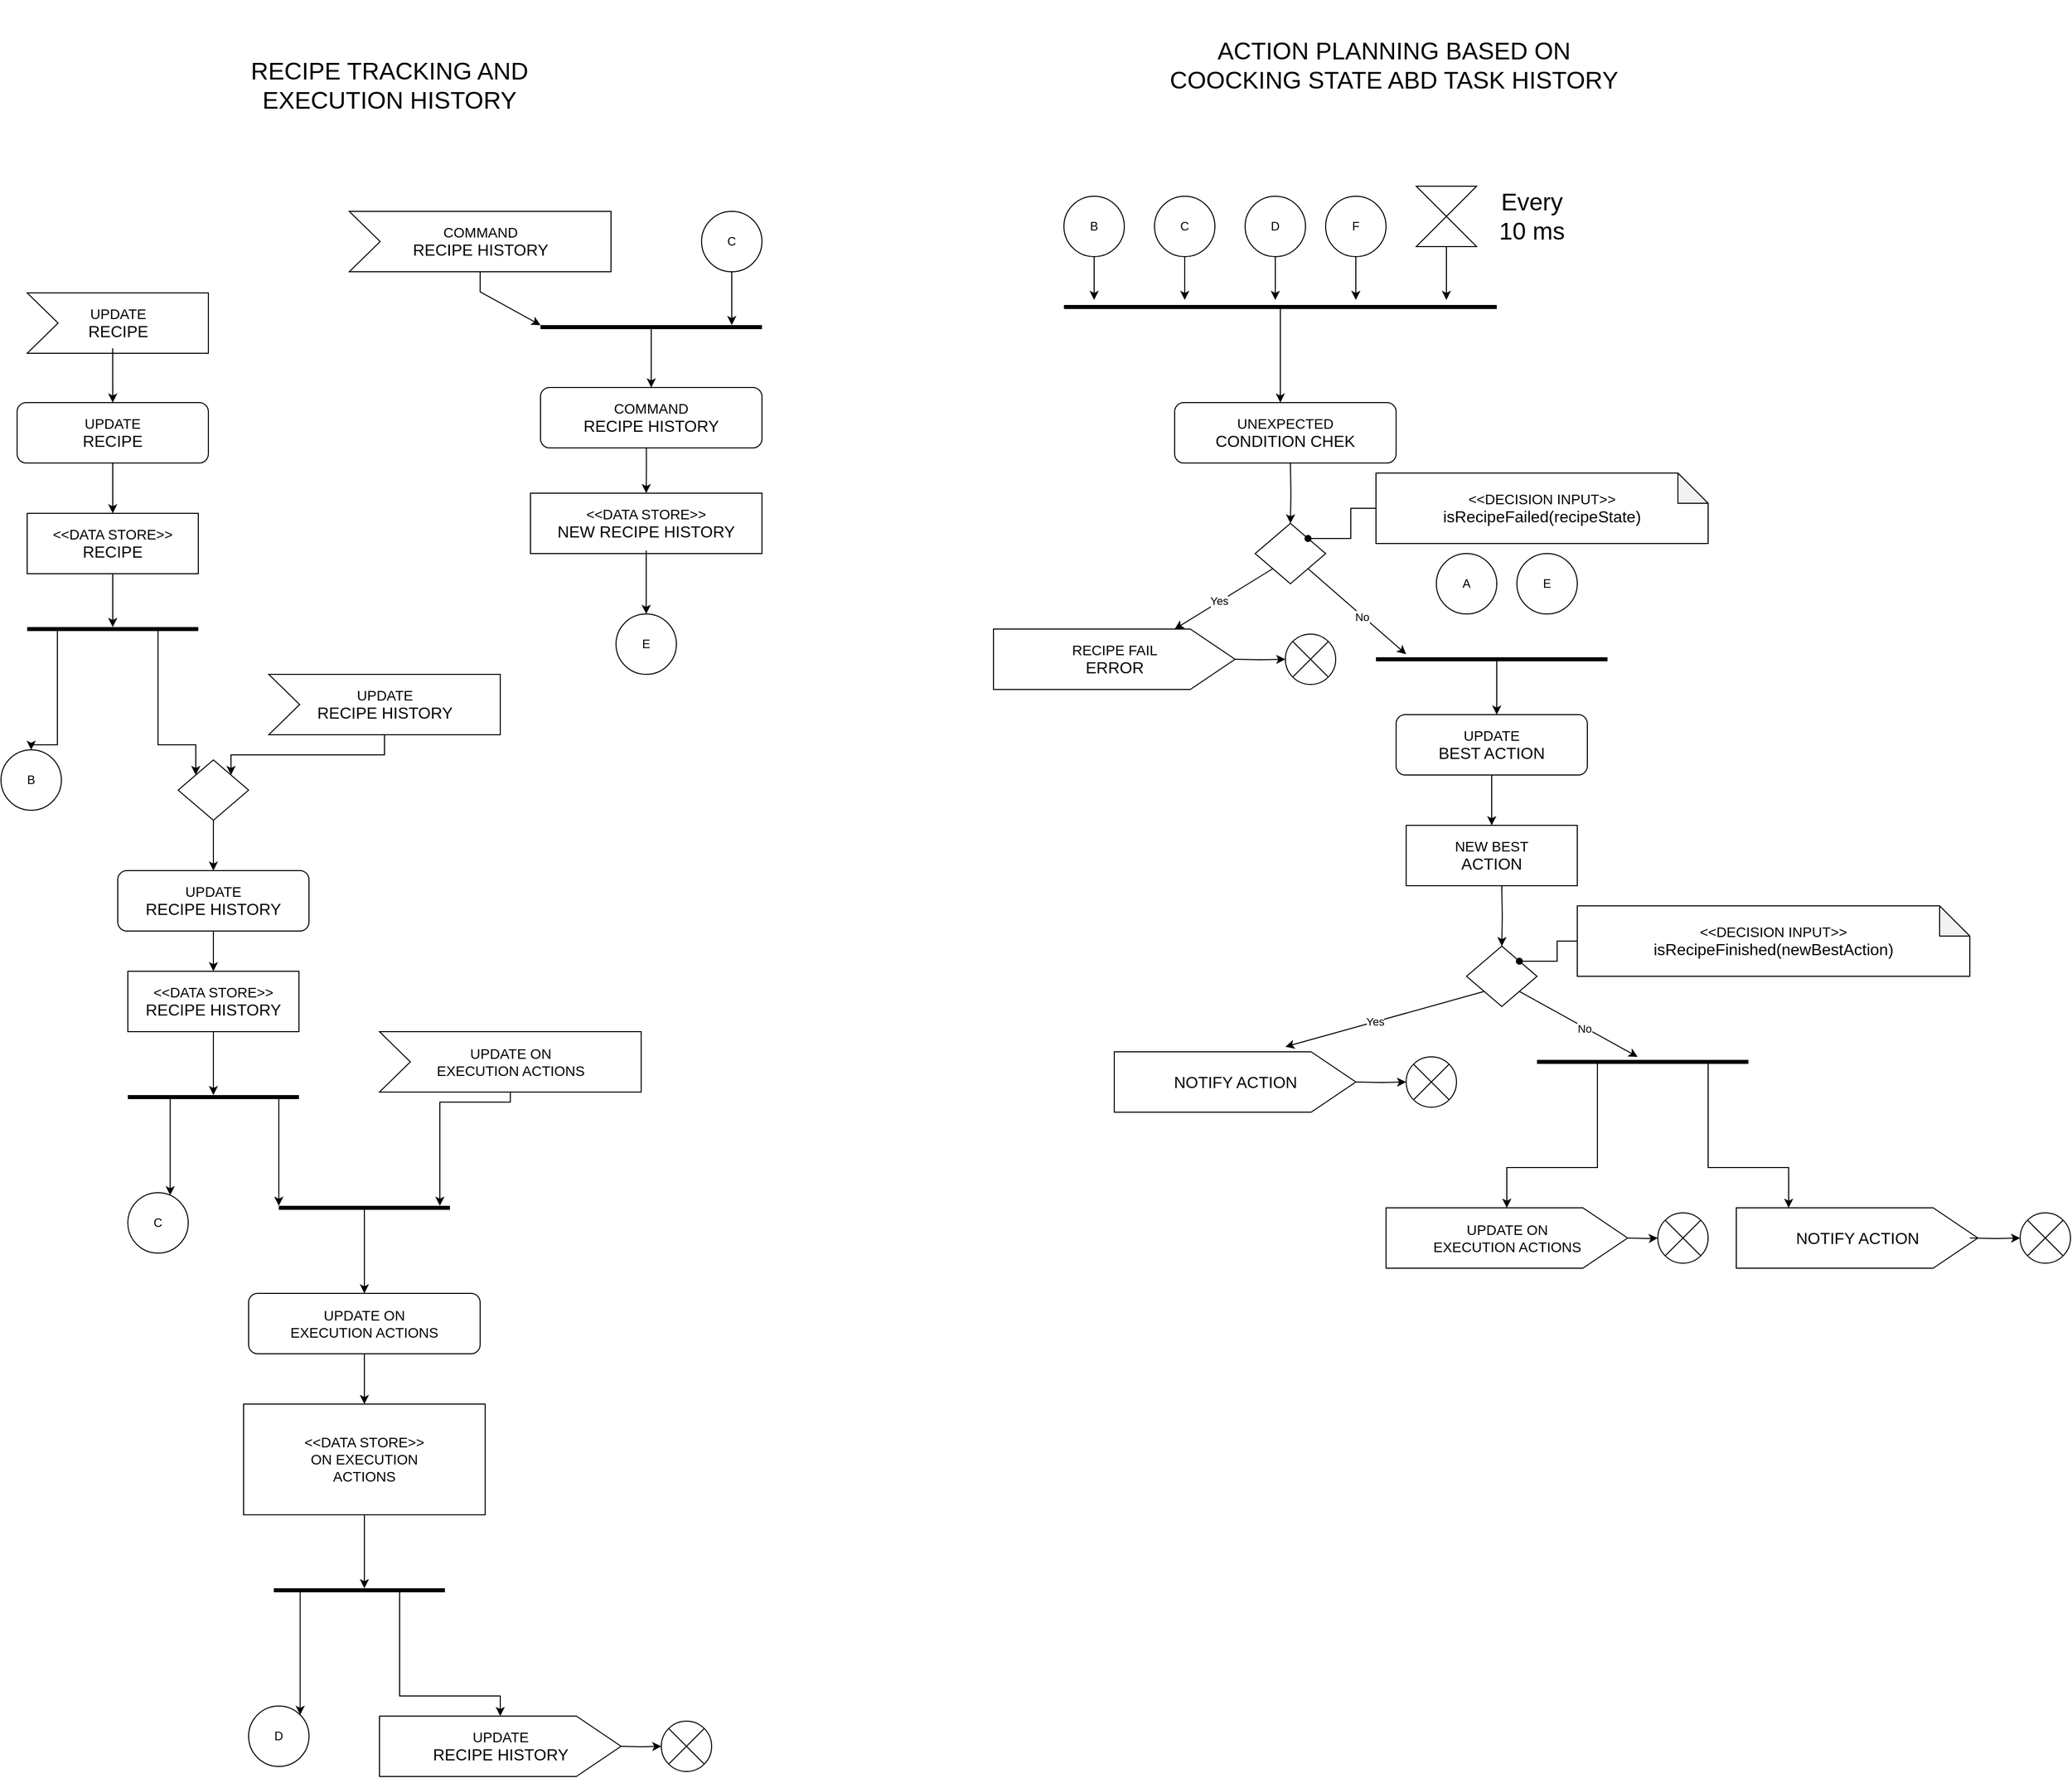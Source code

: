 <mxfile version="26.2.14">
  <diagram id="C5RBs43oDa-KdzZeNtuy" name="Page-1">
    <mxGraphModel dx="1737" dy="935" grid="1" gridSize="10" guides="1" tooltips="1" connect="1" arrows="1" fold="1" page="1" pageScale="1" pageWidth="827" pageHeight="1169" math="0" shadow="0">
      <root>
        <mxCell id="WIyWlLk6GJQsqaUBKTNV-0" />
        <mxCell id="WIyWlLk6GJQsqaUBKTNV-1" parent="WIyWlLk6GJQsqaUBKTNV-0" />
        <mxCell id="HlbBvnIb4zkgzPctbdRk-34" value="" style="edgeStyle=orthogonalEdgeStyle;rounded=0;orthogonalLoop=1;jettySize=auto;html=1;fillColor=none;" edge="1" parent="WIyWlLk6GJQsqaUBKTNV-1" source="HlbBvnIb4zkgzPctbdRk-1">
          <mxGeometry relative="1" as="geometry">
            <mxPoint x="555" y="985" as="targetPoint" />
          </mxGeometry>
        </mxCell>
        <mxCell id="HlbBvnIb4zkgzPctbdRk-1" value="" style="rhombus;whiteSpace=wrap;html=1;fillColor=none;" vertex="1" parent="WIyWlLk6GJQsqaUBKTNV-1">
          <mxGeometry x="520" y="875" width="70" height="60" as="geometry" />
        </mxCell>
        <mxCell id="HlbBvnIb4zkgzPctbdRk-2" value="" style="rhombus;whiteSpace=wrap;html=1;fillColor=none;" vertex="1" parent="WIyWlLk6GJQsqaUBKTNV-1">
          <mxGeometry x="1590" y="640" width="70" height="60" as="geometry" />
        </mxCell>
        <mxCell id="HlbBvnIb4zkgzPctbdRk-3" value="" style="rhombus;whiteSpace=wrap;html=1;fillColor=none;" vertex="1" parent="WIyWlLk6GJQsqaUBKTNV-1">
          <mxGeometry x="1800" y="1060" width="70" height="60" as="geometry" />
        </mxCell>
        <mxCell id="HlbBvnIb4zkgzPctbdRk-105" style="edgeStyle=orthogonalEdgeStyle;rounded=0;orthogonalLoop=1;jettySize=auto;html=1;exitX=0.5;exitY=1;exitDx=0;exitDy=0;" edge="1" parent="WIyWlLk6GJQsqaUBKTNV-1" source="HlbBvnIb4zkgzPctbdRk-4" target="HlbBvnIb4zkgzPctbdRk-41">
          <mxGeometry relative="1" as="geometry">
            <Array as="points">
              <mxPoint x="450" y="710" />
              <mxPoint x="450" y="710" />
            </Array>
          </mxGeometry>
        </mxCell>
        <mxCell id="HlbBvnIb4zkgzPctbdRk-4" value="&lt;span style=&quot;font-size: 14px; text-wrap-mode: nowrap;&quot;&gt;&amp;lt;&amp;lt;DATA STORE&amp;gt;&amp;gt;&lt;/span&gt;&lt;br&gt;&lt;div style=&quot;text-wrap-mode: nowrap;&quot;&gt;&lt;font size=&quot;3&quot;&gt;RECIPE&lt;/font&gt;&lt;/div&gt;" style="rounded=0;whiteSpace=wrap;html=1;fillColor=none;" vertex="1" parent="WIyWlLk6GJQsqaUBKTNV-1">
          <mxGeometry x="370" y="630" width="170" height="60" as="geometry" />
        </mxCell>
        <mxCell id="HlbBvnIb4zkgzPctbdRk-106" style="edgeStyle=orthogonalEdgeStyle;rounded=0;orthogonalLoop=1;jettySize=auto;html=1;exitX=0.5;exitY=1;exitDx=0;exitDy=0;" edge="1" parent="WIyWlLk6GJQsqaUBKTNV-1" source="HlbBvnIb4zkgzPctbdRk-5" target="HlbBvnIb4zkgzPctbdRk-42">
          <mxGeometry relative="1" as="geometry">
            <Array as="points">
              <mxPoint x="555" y="1165" />
              <mxPoint x="555" y="1165" />
            </Array>
          </mxGeometry>
        </mxCell>
        <mxCell id="HlbBvnIb4zkgzPctbdRk-5" value="&lt;span style=&quot;font-size: 14px; text-wrap-mode: nowrap;&quot;&gt;&amp;lt;&amp;lt;DATA STORE&amp;gt;&amp;gt;&lt;/span&gt;&lt;br&gt;&lt;div style=&quot;text-wrap-mode: nowrap;&quot;&gt;&lt;font size=&quot;3&quot;&gt;RECIPE HISTORY&lt;/font&gt;&lt;/div&gt;" style="rounded=0;whiteSpace=wrap;html=1;fillColor=none;" vertex="1" parent="WIyWlLk6GJQsqaUBKTNV-1">
          <mxGeometry x="470" y="1085" width="170" height="60" as="geometry" />
        </mxCell>
        <mxCell id="HlbBvnIb4zkgzPctbdRk-33" value="" style="edgeStyle=orthogonalEdgeStyle;rounded=0;orthogonalLoop=1;jettySize=auto;html=1;fillColor=none;exitX=0.5;exitY=0.95;exitDx=0;exitDy=0;exitPerimeter=0;" edge="1" parent="WIyWlLk6GJQsqaUBKTNV-1" source="HlbBvnIb4zkgzPctbdRk-6" target="HlbBvnIb4zkgzPctbdRk-17">
          <mxGeometry relative="1" as="geometry" />
        </mxCell>
        <mxCell id="HlbBvnIb4zkgzPctbdRk-6" value="&lt;span style=&quot;font-size: 14px; text-wrap-mode: nowrap;&quot;&gt;&amp;lt;&amp;lt;DATA STORE&amp;gt;&amp;gt;&lt;/span&gt;&lt;br style=&quot;text-wrap-mode: nowrap;&quot;&gt;&lt;div style=&quot;text-wrap-mode: nowrap;&quot;&gt;&lt;font size=&quot;3&quot;&gt;NEW RECIPE HISTORY&lt;/font&gt;&lt;/div&gt;" style="rounded=0;whiteSpace=wrap;html=1;fillColor=none;" vertex="1" parent="WIyWlLk6GJQsqaUBKTNV-1">
          <mxGeometry x="870" y="610" width="230" height="60" as="geometry" />
        </mxCell>
        <mxCell id="HlbBvnIb4zkgzPctbdRk-121" value="" style="edgeStyle=orthogonalEdgeStyle;rounded=0;orthogonalLoop=1;jettySize=auto;html=1;" edge="1" parent="WIyWlLk6GJQsqaUBKTNV-1" source="HlbBvnIb4zkgzPctbdRk-7" target="HlbBvnIb4zkgzPctbdRk-44">
          <mxGeometry relative="1" as="geometry">
            <Array as="points">
              <mxPoint x="700" y="1655" />
              <mxPoint x="700" y="1655" />
            </Array>
          </mxGeometry>
        </mxCell>
        <mxCell id="HlbBvnIb4zkgzPctbdRk-7" value="&lt;div&gt;&lt;font style=&quot;text-wrap-mode: nowrap; font-size: 14px;&quot;&gt;&amp;lt;&amp;lt;DATA STORE&amp;gt;&amp;gt;&lt;/font&gt;&lt;/div&gt;&lt;font style=&quot;text-wrap-mode: nowrap; font-size: 14px;&quot;&gt;ON&amp;nbsp;&lt;/font&gt;&lt;span style=&quot;font-size: 14px; text-wrap-mode: nowrap; background-color: transparent; color: light-dark(rgb(0, 0, 0), rgb(255, 255, 255));&quot;&gt;EXECUTION&lt;/span&gt;&lt;div style=&quot;text-wrap-mode: nowrap;&quot;&gt;&lt;span style=&quot;font-size: 14px; background-color: transparent; color: light-dark(rgb(0, 0, 0), rgb(255, 255, 255));&quot;&gt;ACTIONS&lt;/span&gt;&lt;/div&gt;" style="rounded=0;whiteSpace=wrap;html=1;fillColor=none;" vertex="1" parent="WIyWlLk6GJQsqaUBKTNV-1">
          <mxGeometry x="585" y="1515" width="240" height="110" as="geometry" />
        </mxCell>
        <mxCell id="HlbBvnIb4zkgzPctbdRk-38" value="" style="edgeStyle=orthogonalEdgeStyle;rounded=0;orthogonalLoop=1;jettySize=auto;html=1;fillColor=none;" edge="1" parent="WIyWlLk6GJQsqaUBKTNV-1" target="HlbBvnIb4zkgzPctbdRk-3">
          <mxGeometry relative="1" as="geometry">
            <mxPoint x="1835" y="1000" as="sourcePoint" />
          </mxGeometry>
        </mxCell>
        <mxCell id="HlbBvnIb4zkgzPctbdRk-8" value="&lt;span style=&quot;font-size: 14px; text-wrap-mode: nowrap;&quot;&gt;NEW BEST&lt;/span&gt;&lt;br style=&quot;text-wrap-mode: nowrap;&quot;&gt;&lt;div style=&quot;text-wrap-mode: nowrap;&quot;&gt;&lt;font size=&quot;3&quot;&gt;ACTION&lt;/font&gt;&lt;/div&gt;" style="rounded=0;whiteSpace=wrap;html=1;fillColor=none;" vertex="1" parent="WIyWlLk6GJQsqaUBKTNV-1">
          <mxGeometry x="1740" y="940" width="170" height="60" as="geometry" />
        </mxCell>
        <mxCell id="HlbBvnIb4zkgzPctbdRk-31" value="" style="edgeStyle=orthogonalEdgeStyle;rounded=0;orthogonalLoop=1;jettySize=auto;html=1;fillColor=none;" edge="1" parent="WIyWlLk6GJQsqaUBKTNV-1" source="HlbBvnIb4zkgzPctbdRk-9" target="HlbBvnIb4zkgzPctbdRk-4">
          <mxGeometry relative="1" as="geometry" />
        </mxCell>
        <mxCell id="HlbBvnIb4zkgzPctbdRk-9" value="&lt;font style=&quot;text-wrap-mode: nowrap; font-size: 14px;&quot;&gt;UPDATE&lt;/font&gt;&lt;div style=&quot;text-wrap-mode: nowrap;&quot;&gt;&lt;font size=&quot;3&quot;&gt;RECIPE&lt;/font&gt;&lt;/div&gt;" style="rounded=1;whiteSpace=wrap;html=1;fillColor=none;" vertex="1" parent="WIyWlLk6GJQsqaUBKTNV-1">
          <mxGeometry x="360" y="520" width="190" height="60" as="geometry" />
        </mxCell>
        <mxCell id="HlbBvnIb4zkgzPctbdRk-35" value="" style="edgeStyle=orthogonalEdgeStyle;rounded=0;orthogonalLoop=1;jettySize=auto;html=1;fillColor=none;" edge="1" parent="WIyWlLk6GJQsqaUBKTNV-1" source="HlbBvnIb4zkgzPctbdRk-10" target="HlbBvnIb4zkgzPctbdRk-5">
          <mxGeometry relative="1" as="geometry" />
        </mxCell>
        <mxCell id="HlbBvnIb4zkgzPctbdRk-10" value="&lt;font style=&quot;text-wrap-mode: nowrap; font-size: 14px;&quot;&gt;UPDATE&lt;/font&gt;&lt;div style=&quot;text-wrap-mode: nowrap;&quot;&gt;&lt;font size=&quot;3&quot;&gt;RECIPE HISTORY&lt;/font&gt;&lt;/div&gt;" style="rounded=1;whiteSpace=wrap;html=1;fillColor=none;" vertex="1" parent="WIyWlLk6GJQsqaUBKTNV-1">
          <mxGeometry x="460" y="985" width="190" height="60" as="geometry" />
        </mxCell>
        <mxCell id="HlbBvnIb4zkgzPctbdRk-32" value="" style="edgeStyle=orthogonalEdgeStyle;rounded=0;orthogonalLoop=1;jettySize=auto;html=1;exitX=0.478;exitY=1;exitDx=0;exitDy=0;exitPerimeter=0;fillColor=none;" edge="1" parent="WIyWlLk6GJQsqaUBKTNV-1" source="HlbBvnIb4zkgzPctbdRk-11" target="HlbBvnIb4zkgzPctbdRk-6">
          <mxGeometry relative="1" as="geometry" />
        </mxCell>
        <mxCell id="HlbBvnIb4zkgzPctbdRk-11" value="&lt;span style=&quot;text-wrap-mode: nowrap; font-size: 14px;&quot;&gt;COMMAND&lt;/span&gt;&lt;br style=&quot;text-wrap-mode: nowrap;&quot;&gt;&lt;div style=&quot;text-wrap-mode: nowrap;&quot;&gt;&lt;font size=&quot;3&quot;&gt;RECIPE HISTORY&lt;/font&gt;&lt;/div&gt;" style="rounded=1;whiteSpace=wrap;html=1;fillColor=none;" vertex="1" parent="WIyWlLk6GJQsqaUBKTNV-1">
          <mxGeometry x="880" y="505" width="220" height="60" as="geometry" />
        </mxCell>
        <mxCell id="HlbBvnIb4zkgzPctbdRk-36" value="" style="edgeStyle=orthogonalEdgeStyle;rounded=0;orthogonalLoop=1;jettySize=auto;html=1;fillColor=none;" edge="1" parent="WIyWlLk6GJQsqaUBKTNV-1" source="HlbBvnIb4zkgzPctbdRk-12">
          <mxGeometry relative="1" as="geometry">
            <mxPoint x="705" y="1515" as="targetPoint" />
          </mxGeometry>
        </mxCell>
        <mxCell id="HlbBvnIb4zkgzPctbdRk-12" value="&lt;font style=&quot;text-wrap-mode: nowrap; font-size: 14px;&quot;&gt;UPDATE ON&lt;/font&gt;&lt;div style=&quot;text-wrap-mode: nowrap;&quot;&gt;&lt;font style=&quot;font-size: 14px;&quot;&gt;EXECUTION ACTIONS&lt;/font&gt;&lt;/div&gt;" style="rounded=1;whiteSpace=wrap;html=1;fillColor=none;" vertex="1" parent="WIyWlLk6GJQsqaUBKTNV-1">
          <mxGeometry x="590" y="1405" width="230" height="60" as="geometry" />
        </mxCell>
        <mxCell id="HlbBvnIb4zkgzPctbdRk-97" value="" style="edgeStyle=orthogonalEdgeStyle;rounded=0;orthogonalLoop=1;jettySize=auto;html=1;" edge="1" parent="WIyWlLk6GJQsqaUBKTNV-1" target="HlbBvnIb4zkgzPctbdRk-2">
          <mxGeometry relative="1" as="geometry">
            <mxPoint x="1625" y="580" as="sourcePoint" />
          </mxGeometry>
        </mxCell>
        <mxCell id="HlbBvnIb4zkgzPctbdRk-13" value="&lt;span style=&quot;font-size: 14px; text-wrap-mode: nowrap;&quot;&gt;UNEXPECTED&lt;/span&gt;&lt;br style=&quot;text-wrap-mode: nowrap;&quot;&gt;&lt;div style=&quot;text-wrap-mode: nowrap;&quot;&gt;&lt;font size=&quot;3&quot;&gt;CONDITION CHEK&lt;/font&gt;&lt;/div&gt;" style="rounded=1;whiteSpace=wrap;html=1;fillColor=none;" vertex="1" parent="WIyWlLk6GJQsqaUBKTNV-1">
          <mxGeometry x="1510" y="520" width="220" height="60" as="geometry" />
        </mxCell>
        <mxCell id="HlbBvnIb4zkgzPctbdRk-37" value="" style="edgeStyle=orthogonalEdgeStyle;rounded=0;orthogonalLoop=1;jettySize=auto;html=1;fillColor=none;" edge="1" parent="WIyWlLk6GJQsqaUBKTNV-1" source="HlbBvnIb4zkgzPctbdRk-14" target="HlbBvnIb4zkgzPctbdRk-8">
          <mxGeometry relative="1" as="geometry" />
        </mxCell>
        <mxCell id="HlbBvnIb4zkgzPctbdRk-14" value="&lt;span style=&quot;font-size: 14px; text-wrap-mode: nowrap;&quot;&gt;UPDATE&lt;/span&gt;&lt;br style=&quot;text-wrap-mode: nowrap;&quot;&gt;&lt;div style=&quot;text-wrap-mode: nowrap;&quot;&gt;&lt;font size=&quot;3&quot;&gt;BEST ACTION&lt;/font&gt;&lt;/div&gt;" style="rounded=1;whiteSpace=wrap;html=1;fillColor=none;" vertex="1" parent="WIyWlLk6GJQsqaUBKTNV-1">
          <mxGeometry x="1730" y="830" width="190" height="60" as="geometry" />
        </mxCell>
        <mxCell id="HlbBvnIb4zkgzPctbdRk-16" value="B" style="ellipse;whiteSpace=wrap;html=1;aspect=fixed;fillColor=none;" vertex="1" parent="WIyWlLk6GJQsqaUBKTNV-1">
          <mxGeometry x="344" y="865" width="60" height="60" as="geometry" />
        </mxCell>
        <mxCell id="HlbBvnIb4zkgzPctbdRk-17" value="E" style="ellipse;whiteSpace=wrap;html=1;aspect=fixed;fillColor=none;" vertex="1" parent="WIyWlLk6GJQsqaUBKTNV-1">
          <mxGeometry x="955" y="730" width="60" height="60" as="geometry" />
        </mxCell>
        <mxCell id="HlbBvnIb4zkgzPctbdRk-18" value="C" style="ellipse;whiteSpace=wrap;html=1;aspect=fixed;fillColor=none;" vertex="1" parent="WIyWlLk6GJQsqaUBKTNV-1">
          <mxGeometry x="470" y="1305" width="60" height="60" as="geometry" />
        </mxCell>
        <mxCell id="HlbBvnIb4zkgzPctbdRk-110" style="edgeStyle=orthogonalEdgeStyle;rounded=0;orthogonalLoop=1;jettySize=auto;html=1;exitX=0.5;exitY=1;exitDx=0;exitDy=0;" edge="1" parent="WIyWlLk6GJQsqaUBKTNV-1" source="HlbBvnIb4zkgzPctbdRk-19" target="HlbBvnIb4zkgzPctbdRk-48">
          <mxGeometry relative="1" as="geometry">
            <Array as="points">
              <mxPoint x="1050" y="410" />
              <mxPoint x="1050" y="410" />
            </Array>
          </mxGeometry>
        </mxCell>
        <mxCell id="HlbBvnIb4zkgzPctbdRk-19" value="C" style="ellipse;whiteSpace=wrap;html=1;aspect=fixed;fillColor=none;" vertex="1" parent="WIyWlLk6GJQsqaUBKTNV-1">
          <mxGeometry x="1040" y="330" width="60" height="60" as="geometry" />
        </mxCell>
        <mxCell id="HlbBvnIb4zkgzPctbdRk-113" value="" style="edgeStyle=orthogonalEdgeStyle;rounded=0;orthogonalLoop=1;jettySize=auto;html=1;" edge="1" parent="WIyWlLk6GJQsqaUBKTNV-1" source="HlbBvnIb4zkgzPctbdRk-20">
          <mxGeometry relative="1" as="geometry">
            <mxPoint x="1520.0" y="418" as="targetPoint" />
            <Array as="points">
              <mxPoint x="1540" y="335" />
              <mxPoint x="1540" y="335" />
            </Array>
          </mxGeometry>
        </mxCell>
        <mxCell id="HlbBvnIb4zkgzPctbdRk-20" value="C" style="ellipse;whiteSpace=wrap;html=1;aspect=fixed;fillColor=none;" vertex="1" parent="WIyWlLk6GJQsqaUBKTNV-1">
          <mxGeometry x="1490" y="315" width="60" height="60" as="geometry" />
        </mxCell>
        <mxCell id="HlbBvnIb4zkgzPctbdRk-114" value="" style="edgeStyle=orthogonalEdgeStyle;rounded=0;orthogonalLoop=1;jettySize=auto;html=1;" edge="1" parent="WIyWlLk6GJQsqaUBKTNV-1" source="HlbBvnIb4zkgzPctbdRk-21">
          <mxGeometry relative="1" as="geometry">
            <mxPoint x="1610" y="418" as="targetPoint" />
            <Array as="points">
              <mxPoint x="1610" y="365" />
              <mxPoint x="1610" y="365" />
            </Array>
          </mxGeometry>
        </mxCell>
        <mxCell id="HlbBvnIb4zkgzPctbdRk-21" value="D" style="ellipse;whiteSpace=wrap;html=1;aspect=fixed;fillColor=none;" vertex="1" parent="WIyWlLk6GJQsqaUBKTNV-1">
          <mxGeometry x="1580" y="315" width="60" height="60" as="geometry" />
        </mxCell>
        <mxCell id="HlbBvnIb4zkgzPctbdRk-115" value="" style="edgeStyle=orthogonalEdgeStyle;rounded=0;orthogonalLoop=1;jettySize=auto;html=1;" edge="1" parent="WIyWlLk6GJQsqaUBKTNV-1" source="HlbBvnIb4zkgzPctbdRk-22">
          <mxGeometry relative="1" as="geometry">
            <mxPoint x="1690" y="418" as="targetPoint" />
            <Array as="points">
              <mxPoint x="1680" y="325" />
              <mxPoint x="1680" y="325" />
            </Array>
          </mxGeometry>
        </mxCell>
        <mxCell id="HlbBvnIb4zkgzPctbdRk-22" value="F" style="ellipse;whiteSpace=wrap;html=1;aspect=fixed;fillColor=none;" vertex="1" parent="WIyWlLk6GJQsqaUBKTNV-1">
          <mxGeometry x="1660" y="315" width="60" height="60" as="geometry" />
        </mxCell>
        <mxCell id="HlbBvnIb4zkgzPctbdRk-112" value="" style="edgeStyle=orthogonalEdgeStyle;rounded=0;orthogonalLoop=1;jettySize=auto;html=1;" edge="1" parent="WIyWlLk6GJQsqaUBKTNV-1" source="HlbBvnIb4zkgzPctbdRk-23">
          <mxGeometry relative="1" as="geometry">
            <mxPoint x="1430" y="418" as="targetPoint" />
            <Array as="points">
              <mxPoint x="1450" y="335" />
              <mxPoint x="1450" y="335" />
            </Array>
          </mxGeometry>
        </mxCell>
        <mxCell id="HlbBvnIb4zkgzPctbdRk-23" value="B" style="ellipse;whiteSpace=wrap;html=1;aspect=fixed;fillColor=none;" vertex="1" parent="WIyWlLk6GJQsqaUBKTNV-1">
          <mxGeometry x="1400" y="315" width="60" height="60" as="geometry" />
        </mxCell>
        <mxCell id="HlbBvnIb4zkgzPctbdRk-24" value="A" style="ellipse;whiteSpace=wrap;html=1;aspect=fixed;fillColor=none;" vertex="1" parent="WIyWlLk6GJQsqaUBKTNV-1">
          <mxGeometry x="1770" y="670" width="60" height="60" as="geometry" />
        </mxCell>
        <mxCell id="HlbBvnIb4zkgzPctbdRk-25" value="E" style="ellipse;whiteSpace=wrap;html=1;aspect=fixed;fillColor=none;" vertex="1" parent="WIyWlLk6GJQsqaUBKTNV-1">
          <mxGeometry x="1850" y="670" width="60" height="60" as="geometry" />
        </mxCell>
        <mxCell id="HlbBvnIb4zkgzPctbdRk-26" value="D" style="ellipse;whiteSpace=wrap;html=1;aspect=fixed;fillColor=none;" vertex="1" parent="WIyWlLk6GJQsqaUBKTNV-1">
          <mxGeometry x="590" y="1815" width="60" height="60" as="geometry" />
        </mxCell>
        <mxCell id="HlbBvnIb4zkgzPctbdRk-40" value="" style="edgeStyle=orthogonalEdgeStyle;rounded=0;orthogonalLoop=1;jettySize=auto;html=1;entryX=1;entryY=0;entryDx=0;entryDy=0;endArrow=oval;endFill=1;fillColor=none;" edge="1" parent="WIyWlLk6GJQsqaUBKTNV-1" source="HlbBvnIb4zkgzPctbdRk-28" target="HlbBvnIb4zkgzPctbdRk-2">
          <mxGeometry relative="1" as="geometry" />
        </mxCell>
        <mxCell id="HlbBvnIb4zkgzPctbdRk-28" value="&lt;span style=&quot;text-wrap-mode: nowrap; font-size: 14px;&quot;&gt;&amp;lt;&amp;lt;DECISION INPUT&amp;gt;&amp;gt;&lt;/span&gt;&lt;br&gt;&lt;div style=&quot;text-wrap-mode: nowrap;&quot;&gt;&lt;font size=&quot;3&quot;&gt;isRecipeFailed(recipeState)&lt;/font&gt;&lt;/div&gt;" style="shape=note;whiteSpace=wrap;html=1;backgroundOutline=1;darkOpacity=0.05;fillColor=none;" vertex="1" parent="WIyWlLk6GJQsqaUBKTNV-1">
          <mxGeometry x="1710" y="590" width="330" height="70" as="geometry" />
        </mxCell>
        <mxCell id="HlbBvnIb4zkgzPctbdRk-39" value="" style="edgeStyle=orthogonalEdgeStyle;rounded=0;orthogonalLoop=1;jettySize=auto;html=1;entryX=1;entryY=0;entryDx=0;entryDy=0;endArrow=oval;endFill=1;fillColor=none;" edge="1" parent="WIyWlLk6GJQsqaUBKTNV-1" source="HlbBvnIb4zkgzPctbdRk-29" target="HlbBvnIb4zkgzPctbdRk-3">
          <mxGeometry relative="1" as="geometry" />
        </mxCell>
        <mxCell id="HlbBvnIb4zkgzPctbdRk-29" value="&lt;span style=&quot;text-wrap-mode: nowrap; font-size: 14px;&quot;&gt;&amp;lt;&amp;lt;DECISION INPUT&amp;gt;&amp;gt;&lt;/span&gt;&lt;br&gt;&lt;div style=&quot;text-wrap-mode: nowrap;&quot;&gt;&lt;font size=&quot;3&quot;&gt;isRecipeFinished(newBestAction)&lt;/font&gt;&lt;/div&gt;" style="shape=note;whiteSpace=wrap;html=1;backgroundOutline=1;darkOpacity=0.05;fillColor=none;" vertex="1" parent="WIyWlLk6GJQsqaUBKTNV-1">
          <mxGeometry x="1910" y="1020" width="390" height="70" as="geometry" />
        </mxCell>
        <mxCell id="HlbBvnIb4zkgzPctbdRk-127" value="" style="edgeStyle=orthogonalEdgeStyle;rounded=0;orthogonalLoop=1;jettySize=auto;html=1;entryX=0;entryY=0;entryDx=0;entryDy=0;" edge="1" parent="WIyWlLk6GJQsqaUBKTNV-1" source="HlbBvnIb4zkgzPctbdRk-41" target="HlbBvnIb4zkgzPctbdRk-1">
          <mxGeometry relative="1" as="geometry">
            <Array as="points">
              <mxPoint x="500" y="860" />
              <mxPoint x="538" y="860" />
            </Array>
          </mxGeometry>
        </mxCell>
        <mxCell id="HlbBvnIb4zkgzPctbdRk-128" value="" style="edgeStyle=orthogonalEdgeStyle;rounded=0;orthogonalLoop=1;jettySize=auto;html=1;" edge="1" parent="WIyWlLk6GJQsqaUBKTNV-1" source="HlbBvnIb4zkgzPctbdRk-41" target="HlbBvnIb4zkgzPctbdRk-16">
          <mxGeometry relative="1" as="geometry">
            <Array as="points">
              <mxPoint x="400" y="860" />
              <mxPoint x="374" y="860" />
            </Array>
          </mxGeometry>
        </mxCell>
        <mxCell id="HlbBvnIb4zkgzPctbdRk-41" value="" style="line;strokeWidth=4;html=1;perimeter=backbonePerimeter;points=[];outlineConnect=0;fillColor=none;" vertex="1" parent="WIyWlLk6GJQsqaUBKTNV-1">
          <mxGeometry x="370" y="650" width="170" height="190" as="geometry" />
        </mxCell>
        <mxCell id="HlbBvnIb4zkgzPctbdRk-125" value="" style="edgeStyle=orthogonalEdgeStyle;rounded=0;orthogonalLoop=1;jettySize=auto;html=1;" edge="1" parent="WIyWlLk6GJQsqaUBKTNV-1" source="HlbBvnIb4zkgzPctbdRk-42" target="HlbBvnIb4zkgzPctbdRk-18">
          <mxGeometry relative="1" as="geometry">
            <Array as="points">
              <mxPoint x="520" y="1330" />
              <mxPoint x="530" y="1330" />
            </Array>
          </mxGeometry>
        </mxCell>
        <mxCell id="HlbBvnIb4zkgzPctbdRk-126" value="" style="edgeStyle=orthogonalEdgeStyle;rounded=0;orthogonalLoop=1;jettySize=auto;html=1;" edge="1" parent="WIyWlLk6GJQsqaUBKTNV-1" source="HlbBvnIb4zkgzPctbdRk-42" target="HlbBvnIb4zkgzPctbdRk-43">
          <mxGeometry relative="1" as="geometry">
            <Array as="points">
              <mxPoint x="620" y="1255" />
              <mxPoint x="620" y="1255" />
            </Array>
          </mxGeometry>
        </mxCell>
        <mxCell id="HlbBvnIb4zkgzPctbdRk-42" value="" style="line;strokeWidth=4;html=1;perimeter=backbonePerimeter;points=[];outlineConnect=0;fillColor=none;" vertex="1" parent="WIyWlLk6GJQsqaUBKTNV-1">
          <mxGeometry x="470" y="1115" width="170" height="190" as="geometry" />
        </mxCell>
        <mxCell id="HlbBvnIb4zkgzPctbdRk-124" value="" style="edgeStyle=orthogonalEdgeStyle;rounded=0;orthogonalLoop=1;jettySize=auto;html=1;" edge="1" parent="WIyWlLk6GJQsqaUBKTNV-1" source="HlbBvnIb4zkgzPctbdRk-43" target="HlbBvnIb4zkgzPctbdRk-12">
          <mxGeometry relative="1" as="geometry">
            <Array as="points">
              <mxPoint x="705" y="1365" />
              <mxPoint x="705" y="1365" />
            </Array>
          </mxGeometry>
        </mxCell>
        <mxCell id="HlbBvnIb4zkgzPctbdRk-43" value="" style="line;strokeWidth=4;html=1;perimeter=backbonePerimeter;points=[];outlineConnect=0;fillColor=none;" vertex="1" parent="WIyWlLk6GJQsqaUBKTNV-1">
          <mxGeometry x="620" y="1225" width="170" height="190" as="geometry" />
        </mxCell>
        <mxCell id="HlbBvnIb4zkgzPctbdRk-122" value="" style="edgeStyle=orthogonalEdgeStyle;rounded=0;orthogonalLoop=1;jettySize=auto;html=1;" edge="1" parent="WIyWlLk6GJQsqaUBKTNV-1" source="HlbBvnIb4zkgzPctbdRk-44">
          <mxGeometry relative="1" as="geometry">
            <mxPoint x="840" y="1825" as="targetPoint" />
            <Array as="points">
              <mxPoint x="740" y="1805" />
              <mxPoint x="840" y="1805" />
            </Array>
          </mxGeometry>
        </mxCell>
        <mxCell id="HlbBvnIb4zkgzPctbdRk-123" value="" style="edgeStyle=orthogonalEdgeStyle;rounded=0;orthogonalLoop=1;jettySize=auto;html=1;entryX=1;entryY=0;entryDx=0;entryDy=0;" edge="1" parent="WIyWlLk6GJQsqaUBKTNV-1" source="HlbBvnIb4zkgzPctbdRk-44" target="HlbBvnIb4zkgzPctbdRk-26">
          <mxGeometry relative="1" as="geometry">
            <Array as="points">
              <mxPoint x="670" y="1795" />
              <mxPoint x="670" y="1795" />
            </Array>
          </mxGeometry>
        </mxCell>
        <mxCell id="HlbBvnIb4zkgzPctbdRk-44" value="" style="line;strokeWidth=4;html=1;perimeter=backbonePerimeter;points=[];outlineConnect=0;fillColor=none;" vertex="1" parent="WIyWlLk6GJQsqaUBKTNV-1">
          <mxGeometry x="615" y="1605" width="170" height="190" as="geometry" />
        </mxCell>
        <mxCell id="HlbBvnIb4zkgzPctbdRk-45" value="" style="line;strokeWidth=4;html=1;perimeter=backbonePerimeter;points=[];outlineConnect=0;fillColor=none;" vertex="1" parent="WIyWlLk6GJQsqaUBKTNV-1">
          <mxGeometry x="1710" y="680" width="230" height="190" as="geometry" />
        </mxCell>
        <mxCell id="HlbBvnIb4zkgzPctbdRk-118" value="" style="edgeStyle=orthogonalEdgeStyle;rounded=0;orthogonalLoop=1;jettySize=auto;html=1;" edge="1" parent="WIyWlLk6GJQsqaUBKTNV-1" source="HlbBvnIb4zkgzPctbdRk-46" target="HlbBvnIb4zkgzPctbdRk-13">
          <mxGeometry relative="1" as="geometry">
            <Array as="points">
              <mxPoint x="1620" y="480" />
              <mxPoint x="1620" y="480" />
            </Array>
          </mxGeometry>
        </mxCell>
        <mxCell id="HlbBvnIb4zkgzPctbdRk-46" value="" style="line;strokeWidth=4;html=1;perimeter=backbonePerimeter;points=[];outlineConnect=0;fillColor=none;" vertex="1" parent="WIyWlLk6GJQsqaUBKTNV-1">
          <mxGeometry x="1400" y="330" width="430" height="190" as="geometry" />
        </mxCell>
        <mxCell id="HlbBvnIb4zkgzPctbdRk-119" value="" style="edgeStyle=orthogonalEdgeStyle;rounded=0;orthogonalLoop=1;jettySize=auto;html=1;" edge="1" parent="WIyWlLk6GJQsqaUBKTNV-1" source="HlbBvnIb4zkgzPctbdRk-47">
          <mxGeometry relative="1" as="geometry">
            <mxPoint x="1840" y="1320" as="targetPoint" />
            <Array as="points">
              <mxPoint x="1930" y="1280" />
              <mxPoint x="1840" y="1280" />
            </Array>
          </mxGeometry>
        </mxCell>
        <mxCell id="HlbBvnIb4zkgzPctbdRk-120" value="" style="edgeStyle=orthogonalEdgeStyle;rounded=0;orthogonalLoop=1;jettySize=auto;html=1;entryX=1;entryY=0.25;entryDx=0;entryDy=0;" edge="1" parent="WIyWlLk6GJQsqaUBKTNV-1" source="HlbBvnIb4zkgzPctbdRk-47">
          <mxGeometry relative="1" as="geometry">
            <mxPoint x="2120" y="1320" as="targetPoint" />
            <Array as="points">
              <mxPoint x="2040" y="1280" />
              <mxPoint x="2120" y="1280" />
            </Array>
          </mxGeometry>
        </mxCell>
        <mxCell id="HlbBvnIb4zkgzPctbdRk-47" value="" style="line;strokeWidth=4;html=1;perimeter=backbonePerimeter;points=[];outlineConnect=0;fillColor=none;" vertex="1" parent="WIyWlLk6GJQsqaUBKTNV-1">
          <mxGeometry x="1870" y="1080" width="210" height="190" as="geometry" />
        </mxCell>
        <mxCell id="HlbBvnIb4zkgzPctbdRk-111" value="" style="edgeStyle=orthogonalEdgeStyle;rounded=0;orthogonalLoop=1;jettySize=auto;html=1;" edge="1" parent="WIyWlLk6GJQsqaUBKTNV-1" source="HlbBvnIb4zkgzPctbdRk-48" target="HlbBvnIb4zkgzPctbdRk-11">
          <mxGeometry relative="1" as="geometry">
            <Array as="points">
              <mxPoint x="990" y="470" />
              <mxPoint x="990" y="470" />
            </Array>
          </mxGeometry>
        </mxCell>
        <mxCell id="HlbBvnIb4zkgzPctbdRk-48" value="" style="line;strokeWidth=4;html=1;perimeter=backbonePerimeter;points=[];outlineConnect=0;fillColor=none;" vertex="1" parent="WIyWlLk6GJQsqaUBKTNV-1">
          <mxGeometry x="880" y="350" width="220" height="190" as="geometry" />
        </mxCell>
        <mxCell id="HlbBvnIb4zkgzPctbdRk-56" value="" style="shape=sumEllipse;perimeter=ellipsePerimeter;whiteSpace=wrap;html=1;backgroundOutline=1;fillColor=none;" vertex="1" parent="WIyWlLk6GJQsqaUBKTNV-1">
          <mxGeometry x="1000" y="1830" width="50" height="50" as="geometry" />
        </mxCell>
        <mxCell id="HlbBvnIb4zkgzPctbdRk-117" value="" style="edgeStyle=orthogonalEdgeStyle;rounded=0;orthogonalLoop=1;jettySize=auto;html=1;" edge="1" parent="WIyWlLk6GJQsqaUBKTNV-1" source="HlbBvnIb4zkgzPctbdRk-61">
          <mxGeometry relative="1" as="geometry">
            <mxPoint x="1780" y="418" as="targetPoint" />
            <Array as="points">
              <mxPoint x="1760" y="325" />
              <mxPoint x="1760" y="325" />
            </Array>
          </mxGeometry>
        </mxCell>
        <mxCell id="HlbBvnIb4zkgzPctbdRk-61" value="" style="shape=collate;whiteSpace=wrap;html=1;fillColor=none;" vertex="1" parent="WIyWlLk6GJQsqaUBKTNV-1">
          <mxGeometry x="1750" y="305" width="60" height="60" as="geometry" />
        </mxCell>
        <mxCell id="HlbBvnIb4zkgzPctbdRk-66" value="" style="edgeStyle=orthogonalEdgeStyle;rounded=0;orthogonalLoop=1;jettySize=auto;html=1;" edge="1" parent="WIyWlLk6GJQsqaUBKTNV-1" target="HlbBvnIb4zkgzPctbdRk-56">
          <mxGeometry relative="1" as="geometry">
            <mxPoint x="960" y="1855" as="sourcePoint" />
          </mxGeometry>
        </mxCell>
        <mxCell id="HlbBvnIb4zkgzPctbdRk-67" value="" style="shape=sumEllipse;perimeter=ellipsePerimeter;whiteSpace=wrap;html=1;backgroundOutline=1;fillColor=none;" vertex="1" parent="WIyWlLk6GJQsqaUBKTNV-1">
          <mxGeometry x="1740" y="1170" width="50" height="50" as="geometry" />
        </mxCell>
        <mxCell id="HlbBvnIb4zkgzPctbdRk-68" value="" style="edgeStyle=orthogonalEdgeStyle;rounded=0;orthogonalLoop=1;jettySize=auto;html=1;" edge="1" parent="WIyWlLk6GJQsqaUBKTNV-1" target="HlbBvnIb4zkgzPctbdRk-67">
          <mxGeometry relative="1" as="geometry">
            <mxPoint x="1690" y="1195" as="sourcePoint" />
          </mxGeometry>
        </mxCell>
        <mxCell id="HlbBvnIb4zkgzPctbdRk-70" value="" style="shape=sumEllipse;perimeter=ellipsePerimeter;whiteSpace=wrap;html=1;backgroundOutline=1;fillColor=none;" vertex="1" parent="WIyWlLk6GJQsqaUBKTNV-1">
          <mxGeometry x="1990" y="1325" width="50" height="50" as="geometry" />
        </mxCell>
        <mxCell id="HlbBvnIb4zkgzPctbdRk-71" value="" style="edgeStyle=orthogonalEdgeStyle;rounded=0;orthogonalLoop=1;jettySize=auto;html=1;" edge="1" parent="WIyWlLk6GJQsqaUBKTNV-1" target="HlbBvnIb4zkgzPctbdRk-70">
          <mxGeometry relative="1" as="geometry">
            <mxPoint x="1960" y="1350" as="sourcePoint" />
          </mxGeometry>
        </mxCell>
        <mxCell id="HlbBvnIb4zkgzPctbdRk-73" value="" style="shape=sumEllipse;perimeter=ellipsePerimeter;whiteSpace=wrap;html=1;backgroundOutline=1;fillColor=none;" vertex="1" parent="WIyWlLk6GJQsqaUBKTNV-1">
          <mxGeometry x="2350" y="1325" width="50" height="50" as="geometry" />
        </mxCell>
        <mxCell id="HlbBvnIb4zkgzPctbdRk-74" value="" style="edgeStyle=orthogonalEdgeStyle;rounded=0;orthogonalLoop=1;jettySize=auto;html=1;" edge="1" parent="WIyWlLk6GJQsqaUBKTNV-1" target="HlbBvnIb4zkgzPctbdRk-73">
          <mxGeometry relative="1" as="geometry">
            <mxPoint x="2300" y="1350" as="sourcePoint" />
          </mxGeometry>
        </mxCell>
        <mxCell id="HlbBvnIb4zkgzPctbdRk-78" value="" style="endArrow=classic;html=1;rounded=0;exitX=0;exitY=1;exitDx=0;exitDy=0;" edge="1" parent="WIyWlLk6GJQsqaUBKTNV-1" source="HlbBvnIb4zkgzPctbdRk-3">
          <mxGeometry relative="1" as="geometry">
            <mxPoint x="1160" y="1170" as="sourcePoint" />
            <mxPoint x="1620" y="1160" as="targetPoint" />
          </mxGeometry>
        </mxCell>
        <mxCell id="HlbBvnIb4zkgzPctbdRk-80" value="Yes" style="edgeLabel;html=1;align=center;verticalAlign=middle;resizable=0;points=[];" vertex="1" connectable="0" parent="HlbBvnIb4zkgzPctbdRk-78">
          <mxGeometry x="0.1" y="-1" relative="1" as="geometry">
            <mxPoint as="offset" />
          </mxGeometry>
        </mxCell>
        <mxCell id="HlbBvnIb4zkgzPctbdRk-81" value="" style="endArrow=classic;html=1;rounded=0;exitX=1;exitY=1;exitDx=0;exitDy=0;" edge="1" parent="WIyWlLk6GJQsqaUBKTNV-1" source="HlbBvnIb4zkgzPctbdRk-3">
          <mxGeometry relative="1" as="geometry">
            <mxPoint x="1828" y="1115" as="sourcePoint" />
            <mxPoint x="1970" y="1170" as="targetPoint" />
          </mxGeometry>
        </mxCell>
        <mxCell id="HlbBvnIb4zkgzPctbdRk-82" value="No" style="edgeLabel;html=1;align=center;verticalAlign=middle;resizable=0;points=[];" vertex="1" connectable="0" parent="HlbBvnIb4zkgzPctbdRk-81">
          <mxGeometry x="0.1" y="-1" relative="1" as="geometry">
            <mxPoint as="offset" />
          </mxGeometry>
        </mxCell>
        <mxCell id="HlbBvnIb4zkgzPctbdRk-84" value="" style="endArrow=classic;html=1;rounded=0;exitX=0;exitY=1;exitDx=0;exitDy=0;entryX=1;entryY=0.75;entryDx=0;entryDy=0;" edge="1" parent="WIyWlLk6GJQsqaUBKTNV-1" source="HlbBvnIb4zkgzPctbdRk-2">
          <mxGeometry relative="1" as="geometry">
            <mxPoint x="1838" y="1125" as="sourcePoint" />
            <mxPoint x="1510" y="745" as="targetPoint" />
          </mxGeometry>
        </mxCell>
        <mxCell id="HlbBvnIb4zkgzPctbdRk-85" value="Yes" style="edgeLabel;html=1;align=center;verticalAlign=middle;resizable=0;points=[];" vertex="1" connectable="0" parent="HlbBvnIb4zkgzPctbdRk-84">
          <mxGeometry x="0.1" y="-1" relative="1" as="geometry">
            <mxPoint as="offset" />
          </mxGeometry>
        </mxCell>
        <mxCell id="HlbBvnIb4zkgzPctbdRk-86" value="" style="shape=sumEllipse;perimeter=ellipsePerimeter;whiteSpace=wrap;html=1;backgroundOutline=1;fillColor=none;" vertex="1" parent="WIyWlLk6GJQsqaUBKTNV-1">
          <mxGeometry x="1620" y="750" width="50" height="50" as="geometry" />
        </mxCell>
        <mxCell id="HlbBvnIb4zkgzPctbdRk-87" value="" style="edgeStyle=orthogonalEdgeStyle;rounded=0;orthogonalLoop=1;jettySize=auto;html=1;" edge="1" parent="WIyWlLk6GJQsqaUBKTNV-1" target="HlbBvnIb4zkgzPctbdRk-86">
          <mxGeometry relative="1" as="geometry">
            <mxPoint x="1570" y="775" as="sourcePoint" />
          </mxGeometry>
        </mxCell>
        <mxCell id="HlbBvnIb4zkgzPctbdRk-89" value="" style="endArrow=classic;html=1;rounded=0;exitX=1;exitY=1;exitDx=0;exitDy=0;" edge="1" parent="WIyWlLk6GJQsqaUBKTNV-1" source="HlbBvnIb4zkgzPctbdRk-2">
          <mxGeometry relative="1" as="geometry">
            <mxPoint x="1863" y="1115" as="sourcePoint" />
            <mxPoint x="1740" y="770" as="targetPoint" />
          </mxGeometry>
        </mxCell>
        <mxCell id="HlbBvnIb4zkgzPctbdRk-90" value="No" style="edgeLabel;html=1;align=center;verticalAlign=middle;resizable=0;points=[];" vertex="1" connectable="0" parent="HlbBvnIb4zkgzPctbdRk-89">
          <mxGeometry x="0.1" y="-1" relative="1" as="geometry">
            <mxPoint as="offset" />
          </mxGeometry>
        </mxCell>
        <mxCell id="HlbBvnIb4zkgzPctbdRk-91" value="&lt;font style=&quot;font-size: 24px;&quot;&gt;Every&lt;/font&gt;&lt;div&gt;&lt;font style=&quot;font-size: 24px;&quot;&gt;10 ms&lt;/font&gt;&lt;/div&gt;" style="text;html=1;align=center;verticalAlign=middle;whiteSpace=wrap;rounded=0;" vertex="1" parent="WIyWlLk6GJQsqaUBKTNV-1">
          <mxGeometry x="1790" y="280" width="150" height="110" as="geometry" />
        </mxCell>
        <mxCell id="HlbBvnIb4zkgzPctbdRk-107" style="edgeStyle=orthogonalEdgeStyle;rounded=0;orthogonalLoop=1;jettySize=auto;html=1;exitX=0;exitY=0;exitDx=130;exitDy=60.0;exitPerimeter=0;" edge="1" parent="WIyWlLk6GJQsqaUBKTNV-1" source="HlbBvnIb4zkgzPctbdRk-92" target="HlbBvnIb4zkgzPctbdRk-43">
          <mxGeometry relative="1" as="geometry">
            <Array as="points">
              <mxPoint x="850" y="1215" />
              <mxPoint x="780" y="1215" />
            </Array>
          </mxGeometry>
        </mxCell>
        <mxCell id="HlbBvnIb4zkgzPctbdRk-92" value="&lt;font style=&quot;font-size: 14px;&quot;&gt;UPDATE ON&lt;/font&gt;&lt;div&gt;&lt;font style=&quot;font-size: 14px;&quot;&gt;EXECUTION ACTIONS&lt;/font&gt;&lt;/div&gt;" style="html=1;shadow=0;dashed=0;align=center;verticalAlign=middle;shape=mxgraph.arrows2.arrow;dy=0;dx=0;notch=30.71;fillColor=none;" vertex="1" parent="WIyWlLk6GJQsqaUBKTNV-1">
          <mxGeometry x="720" y="1145" width="260" height="60" as="geometry" />
        </mxCell>
        <mxCell id="HlbBvnIb4zkgzPctbdRk-102" style="edgeStyle=orthogonalEdgeStyle;rounded=0;orthogonalLoop=1;jettySize=auto;html=1;entryX=1;entryY=0;entryDx=0;entryDy=0;" edge="1" parent="WIyWlLk6GJQsqaUBKTNV-1" source="HlbBvnIb4zkgzPctbdRk-93" target="HlbBvnIb4zkgzPctbdRk-1">
          <mxGeometry relative="1" as="geometry">
            <Array as="points">
              <mxPoint x="725" y="870" />
              <mxPoint x="573" y="870" />
            </Array>
          </mxGeometry>
        </mxCell>
        <mxCell id="HlbBvnIb4zkgzPctbdRk-93" value="&lt;font style=&quot;font-size: 14px;&quot;&gt;UPDATE&lt;/font&gt;&lt;div&gt;&lt;font size=&quot;3&quot;&gt;RECIPE HISTORY&lt;/font&gt;&lt;/div&gt;" style="html=1;shadow=0;dashed=0;align=center;verticalAlign=middle;shape=mxgraph.arrows2.arrow;dy=0;dx=0;notch=30.71;fillColor=none;" vertex="1" parent="WIyWlLk6GJQsqaUBKTNV-1">
          <mxGeometry x="610" y="790" width="230" height="60" as="geometry" />
        </mxCell>
        <mxCell id="HlbBvnIb4zkgzPctbdRk-103" style="edgeStyle=orthogonalEdgeStyle;rounded=0;orthogonalLoop=1;jettySize=auto;html=1;entryX=0.5;entryY=0;entryDx=0;entryDy=0;exitX=0.472;exitY=0.917;exitDx=0;exitDy=0;exitPerimeter=0;" edge="1" parent="WIyWlLk6GJQsqaUBKTNV-1" source="HlbBvnIb4zkgzPctbdRk-94" target="HlbBvnIb4zkgzPctbdRk-9">
          <mxGeometry relative="1" as="geometry">
            <mxPoint x="450" y="475" as="sourcePoint" />
          </mxGeometry>
        </mxCell>
        <mxCell id="HlbBvnIb4zkgzPctbdRk-94" value="&lt;font style=&quot;font-size: 14px;&quot;&gt;UPDATE&lt;/font&gt;&lt;div&gt;&lt;font size=&quot;3&quot;&gt;RECIPE&lt;/font&gt;&lt;/div&gt;" style="html=1;shadow=0;dashed=0;align=center;verticalAlign=middle;shape=mxgraph.arrows2.arrow;dy=0;dx=0;notch=30.71;fillColor=none;" vertex="1" parent="WIyWlLk6GJQsqaUBKTNV-1">
          <mxGeometry x="370" y="411" width="180" height="60" as="geometry" />
        </mxCell>
        <mxCell id="HlbBvnIb4zkgzPctbdRk-109" style="edgeStyle=orthogonalEdgeStyle;rounded=0;orthogonalLoop=1;jettySize=auto;html=1;exitX=0;exitY=0;exitDx=130;exitDy=60.0;exitPerimeter=0;" edge="1" parent="WIyWlLk6GJQsqaUBKTNV-1" source="HlbBvnIb4zkgzPctbdRk-95" target="HlbBvnIb4zkgzPctbdRk-48">
          <mxGeometry relative="1" as="geometry">
            <Array as="points">
              <mxPoint x="820" y="410" />
            </Array>
          </mxGeometry>
        </mxCell>
        <mxCell id="HlbBvnIb4zkgzPctbdRk-95" value="&lt;span style=&quot;font-size: 14px;&quot;&gt;COMMAND&lt;/span&gt;&lt;br&gt;&lt;div&gt;&lt;font size=&quot;3&quot;&gt;RECIPE HISTORY&lt;/font&gt;&lt;/div&gt;" style="html=1;shadow=0;dashed=0;align=center;verticalAlign=middle;shape=mxgraph.arrows2.arrow;dy=0;dx=0;notch=30.71;fillColor=none;" vertex="1" parent="WIyWlLk6GJQsqaUBKTNV-1">
          <mxGeometry x="690" y="330" width="260" height="60" as="geometry" />
        </mxCell>
        <mxCell id="HlbBvnIb4zkgzPctbdRk-98" value="" style="edgeStyle=orthogonalEdgeStyle;rounded=0;orthogonalLoop=1;jettySize=auto;html=1;fillColor=none;" edge="1" parent="WIyWlLk6GJQsqaUBKTNV-1" source="HlbBvnIb4zkgzPctbdRk-45">
          <mxGeometry relative="1" as="geometry">
            <mxPoint x="1835" y="900" as="sourcePoint" />
            <mxPoint x="1830" y="830" as="targetPoint" />
            <Array as="points">
              <mxPoint x="1825" y="790" />
              <mxPoint x="1825" y="790" />
            </Array>
          </mxGeometry>
        </mxCell>
        <mxCell id="HlbBvnIb4zkgzPctbdRk-129" value="&lt;font style=&quot;font-size: 14px;&quot;&gt;UPDATE&lt;/font&gt;&lt;div&gt;&lt;font size=&quot;3&quot;&gt;RECIPE HISTORY&lt;/font&gt;&lt;/div&gt;" style="html=1;shadow=0;dashed=0;align=center;verticalAlign=middle;shape=mxgraph.arrows2.arrow;dy=0;dx=44.43;notch=0;fillColor=none;" vertex="1" parent="WIyWlLk6GJQsqaUBKTNV-1">
          <mxGeometry x="720" y="1825" width="240" height="60" as="geometry" />
        </mxCell>
        <mxCell id="HlbBvnIb4zkgzPctbdRk-130" value="&lt;span style=&quot;font-size: 14px;&quot;&gt;RECIPE FAIL&lt;/span&gt;&lt;br&gt;&lt;div&gt;&lt;font size=&quot;3&quot;&gt;ERROR&lt;/font&gt;&lt;/div&gt;" style="html=1;shadow=0;dashed=0;align=center;verticalAlign=middle;shape=mxgraph.arrows2.arrow;dy=0;dx=44.43;notch=0;fillColor=none;" vertex="1" parent="WIyWlLk6GJQsqaUBKTNV-1">
          <mxGeometry x="1330" y="745" width="240" height="60" as="geometry" />
        </mxCell>
        <mxCell id="HlbBvnIb4zkgzPctbdRk-131" value="&lt;div&gt;&lt;font size=&quot;3&quot;&gt;NOTIFY ACTION&lt;/font&gt;&lt;/div&gt;" style="html=1;shadow=0;dashed=0;align=center;verticalAlign=middle;shape=mxgraph.arrows2.arrow;dy=0;dx=44.43;notch=0;fillColor=none;" vertex="1" parent="WIyWlLk6GJQsqaUBKTNV-1">
          <mxGeometry x="1450" y="1165" width="240" height="60" as="geometry" />
        </mxCell>
        <mxCell id="HlbBvnIb4zkgzPctbdRk-132" value="&lt;font style=&quot;font-size: 14px;&quot;&gt;UPDATE ON&lt;/font&gt;&lt;div&gt;&lt;font style=&quot;font-size: 14px;&quot;&gt;EXECUTION ACTIONS&lt;/font&gt;&lt;/div&gt;" style="html=1;shadow=0;dashed=0;align=center;verticalAlign=middle;shape=mxgraph.arrows2.arrow;dy=0;dx=44.43;notch=0;fillColor=none;" vertex="1" parent="WIyWlLk6GJQsqaUBKTNV-1">
          <mxGeometry x="1720" y="1320" width="240" height="60" as="geometry" />
        </mxCell>
        <mxCell id="HlbBvnIb4zkgzPctbdRk-133" value="&lt;span style=&quot;font-size: medium;&quot;&gt;NOTIFY ACTION&lt;/span&gt;" style="html=1;shadow=0;dashed=0;align=center;verticalAlign=middle;shape=mxgraph.arrows2.arrow;dy=0;dx=44.43;notch=0;fillColor=none;" vertex="1" parent="WIyWlLk6GJQsqaUBKTNV-1">
          <mxGeometry x="2068" y="1320" width="240" height="60" as="geometry" />
        </mxCell>
        <mxCell id="HlbBvnIb4zkgzPctbdRk-135" value="&lt;font style=&quot;font-size: 24px;&quot;&gt;RECIPE TRACKING AND&lt;/font&gt;&lt;div&gt;&lt;font style=&quot;font-size: 24px;&quot;&gt;EXECUTION HISTORY&lt;/font&gt;&lt;/div&gt;" style="text;html=1;align=center;verticalAlign=middle;whiteSpace=wrap;rounded=0;" vertex="1" parent="WIyWlLk6GJQsqaUBKTNV-1">
          <mxGeometry x="390" y="140" width="680" height="130" as="geometry" />
        </mxCell>
        <mxCell id="HlbBvnIb4zkgzPctbdRk-137" value="&lt;span style=&quot;font-size: 24px;&quot;&gt;ACTION PLANNING BASED ON&lt;/span&gt;&lt;div&gt;&lt;span style=&quot;font-size: 24px;&quot;&gt;COOCKING STATE ABD TASK HISTORY&lt;/span&gt;&lt;/div&gt;" style="text;html=1;align=center;verticalAlign=middle;whiteSpace=wrap;rounded=0;" vertex="1" parent="WIyWlLk6GJQsqaUBKTNV-1">
          <mxGeometry x="1388" y="120" width="680" height="130" as="geometry" />
        </mxCell>
      </root>
    </mxGraphModel>
  </diagram>
</mxfile>
